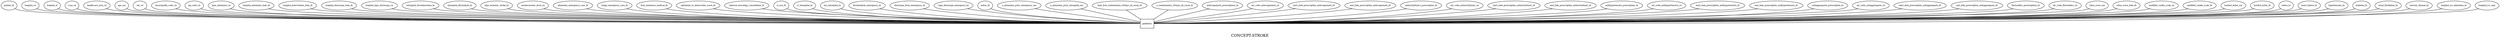 graph ER {
	node [shape=box]
	patient [fontsize="10pt"]
	node [shape=ellipse]
	patient_patient_id [label=patient_id fontsize="8pt"]
	patient_patient_id -- patient [len=1.5]
	patient_hospital_cd [label=hospital_cd fontsize="8pt"]
	patient_hospital_cd -- patient [len=1.5]
	patient_hospital_st [label=hospital_st fontsize="8pt"]
	patient_hospital_st -- patient [len=1.5]
	patient_ccaa_cd [label=ccaa_cd fontsize="8pt"]
	patient_ccaa_cd -- patient [len=1.5]
	patient_healthcare_area_cd [label=healthcare_area_cd fontsize="8pt"]
	patient_healthcare_area_cd -- patient [len=2.1]
	patient_age_nm [label=age_nm fontsize="8pt"]
	patient_age_nm -- patient [len=1.5]
	patient_sex_cd [label=sex_cd fontsize="8pt"]
	patient_sex_cd -- patient [len=1.5]
	patient_municipality_code_cd [label=municipality_code_cd fontsize="8pt"]
	patient_municipality_code_cd -- patient [len=2.1]
	patient_zip_code_cd [label=zip_code_cd fontsize="8pt"]
	patient_zip_code_cd -- patient [len=1.5]
	patient_type_admission_cd [label=type_admission_cd fontsize="8pt"]
	patient_type_admission_cd -- patient [len=2.1]
	patient_hospital_admission_date_dt [label=hospital_admission_date_dt fontsize="8pt"]
	patient_hospital_admission_date_dt -- patient [len=2.1]
	patient_hospital_intervention_date_dt [label=hospital_intervention_date_dt fontsize="8pt"]
	patient_hospital_intervention_date_dt -- patient [len=2.1]
	patient_hospital_discharge_date_dt [label=hospital_discharge_date_dt fontsize="8pt"]
	patient_hospital_discharge_date_dt -- patient [len=2.1]
	patient_hospital_type_discharge_cd [label=hospital_type_discharge_cd fontsize="8pt"]
	patient_hospital_type_discharge_cd -- patient [len=2.1]
	patient_inhospital_thrombectomy_bl [label=inhospital_thrombectomy_bl fontsize="8pt"]
	patient_inhospital_thrombectomy_bl -- patient [len=2.1]
	patient_inhospital_fibrinolysis_bl [label=inhospital_fibrinolysis_bl fontsize="8pt"]
	patient_inhospital_fibrinolysis_bl -- patient [len=2.1]
	patient_type_ischemic_stroke_bl [label=type_ischemic_stroke_bl fontsize="8pt"]
	patient_type_ischemic_stroke_bl -- patient [len=2.1]
	patient_socioeconomic_level_cd [label=socioeconomic_level_cd fontsize="8pt"]
	patient_socioeconomic_level_cd -- patient [len=2.1]
	patient_admission_emergency_care_dt [label=admission_emergency_care_dt fontsize="8pt"]
	patient_admission_emergency_care_dt -- patient [len=2.1]
	patient_triage_emergency_care_dt [label=triage_emergency_care_dt fontsize="8pt"]
	patient_triage_emergency_care_dt -- patient [len=2.1]
	patient_first_asisstance_medical_dt [label=first_asisstance_medical_dt fontsize="8pt"]
	patient_first_asisstance_medical_dt -- patient [len=2.1]
	patient_admission_to_observation_ward_dt [label=admission_to_observation_ward_dt fontsize="8pt"]
	patient_admission_to_observation_ward_dt -- patient [len=2.1]
	patient_internal_neurology_consultation_dt [label=internal_neurology_consultation_dt fontsize="8pt"]
	patient_internal_neurology_consultation_dt -- patient [len=2.1]
	patient_ct_mri_dt [label=ct_mri_dt fontsize="8pt"]
	patient_ct_mri_dt -- patient [len=1.5]
	patient_ct_inhospital_bl [label=ct_inhospital_bl fontsize="8pt"]
	patient_ct_inhospital_bl -- patient [len=2.1]
	patient_mri_inhospital_bl [label=mri_inhospital_bl fontsize="8pt"]
	patient_mri_inhospital_bl -- patient [len=2.1]
	patient_thrombolysis_emergency_dt [label=thrombolysis_emergency_dt fontsize="8pt"]
	patient_thrombolysis_emergency_dt -- patient [len=2.1]
	patient_discharge_from_emergency_dt [label=discharge_from_emergency_dt fontsize="8pt"]
	patient_discharge_from_emergency_dt -- patient [len=2.1]
	patient_type_discharge_emergency_bl [label=type_discharge_emergency_bl fontsize="8pt"]
	patient_type_discharge_emergency_bl -- patient [len=2.1]
	patient_exitus_dt [label=exitus_dt fontsize="8pt"]
	patient_exitus_dt -- patient [len=1.5]
	patient_n_admission_prior_emergency_nm [label=n_admission_prior_emergency_nm fontsize="8pt"]
	patient_n_admission_prior_emergency_nm -- patient [len=2.1]
	patient_n_admission_prior_inhospital_nm [label=n_admission_prior_inhospital_nm fontsize="8pt"]
	patient_n_admission_prior_inhospital_nm -- patient [len=2.1]
	patient_date_first_readmissions_30days_all_cause_dt [label=date_first_readmissions_30days_all_cause_dt fontsize="8pt"]
	patient_date_first_readmissions_30days_all_cause_dt -- patient [len=2.1]
	patient_n_readmissions_30days_all_cause_bl [label=n_readmissions_30days_all_cause_bl fontsize="8pt"]
	patient_n_readmissions_30days_all_cause_bl -- patient [len=2.1]
	patient_anticoagulants_prescriptions_bl [label=anticoagulants_prescriptions_bl fontsize="8pt"]
	patient_anticoagulants_prescriptions_bl -- patient [len=2.1]
	patient_atc_code_anticoagulants_cd [label=atc_code_anticoagulants_cd fontsize="8pt"]
	patient_atc_code_anticoagulants_cd -- patient [len=2.1]
	patient_start_date_prescription_anticoagulants_dt [label=start_date_prescription_anticoagulants_dt fontsize="8pt"]
	patient_start_date_prescription_anticoagulants_dt -- patient [len=2.1]
	patient_end_date_prescription_anticoagulants_dt [label=end_date_prescription_anticoagulants_dt fontsize="8pt"]
	patient_end_date_prescription_anticoagulants_dt -- patient [len=2.1]
	patient_antiarrhythmics_prescription_bl [label=antiarrhythmics_prescription_bl fontsize="8pt"]
	patient_antiarrhythmics_prescription_bl -- patient [len=2.1]
	patient_atc_code_antiarrhythmic_cd [label=atc_code_antiarrhythmic_cd fontsize="8pt"]
	patient_atc_code_antiarrhythmic_cd -- patient [len=2.1]
	patient_start_date_prescription_antiarrhythmic_dt [label=start_date_prescription_antiarrhythmic_dt fontsize="8pt"]
	patient_start_date_prescription_antiarrhythmic_dt -- patient [len=2.1]
	patient_end_date_prescription_antiarrhythmic_dt [label=end_date_prescription_antiarrhythmic_dt fontsize="8pt"]
	patient_end_date_prescription_antiarrhythmic_dt -- patient [len=2.1]
	patient_antihypertensive_prescription_bl [label=antihypertensive_prescription_bl fontsize="8pt"]
	patient_antihypertensive_prescription_bl -- patient [len=2.1]
	patient_atc_code_antihypertensive_cd [label=atc_code_antihypertensive_cd fontsize="8pt"]
	patient_atc_code_antihypertensive_cd -- patient [len=2.1]
	patient_start_date_prescription_antihypertensive_dt [label=start_date_prescription_antihypertensive_dt fontsize="8pt"]
	patient_start_date_prescription_antihypertensive_dt -- patient [len=2.1]
	patient_end_date_prescription_antihypertensive_dt [label=end_date_prescription_antihypertensive_dt fontsize="8pt"]
	patient_end_date_prescription_antihypertensive_dt -- patient [len=2.1]
	patient_antiaggregants_prescription_bl [label=antiaggregants_prescription_bl fontsize="8pt"]
	patient_antiaggregants_prescription_bl -- patient [len=2.1]
	patient_atc_code_antiaggregants_cd [label=atc_code_antiaggregants_cd fontsize="8pt"]
	patient_atc_code_antiaggregants_cd -- patient [len=2.1]
	patient_start_date_prescription_antiaggregants_dt [label=start_date_prescription_antiaggregants_dt fontsize="8pt"]
	patient_start_date_prescription_antiaggregants_dt -- patient [len=2.1]
	patient_end_date_prescription_antiaggregants_dt [label=end_date_prescription_antiaggregants_dt fontsize="8pt"]
	patient_end_date_prescription_antiaggregants_dt -- patient [len=2.1]
	patient_fibrinolitics_prescriptions_bl [label=fibrinolitics_prescriptions_bl fontsize="8pt"]
	patient_fibrinolitics_prescriptions_bl -- patient [len=2.1]
	patient_atc_code_fibrinolitics_cd [label=atc_code_fibrinolitics_cd fontsize="8pt"]
	patient_atc_code_fibrinolitics_cd -- patient [len=2.1]
	patient_nihss_score_nm [label=nihss_score_nm fontsize="8pt"]
	patient_nihss_score_nm -- patient [len=1.5]
	patient_nihss_score_date_dt [label=nihss_score_date_dt fontsize="8pt"]
	patient_nihss_score_date_dt -- patient [len=2.1]
	patient_modified_rankin_scale_cd [label=modified_rankin_scale_cd fontsize="8pt"]
	patient_modified_rankin_scale_cd -- patient [len=2.1]
	patient_modified_rankin_scale_dt [label=modified_rankin_scale_dt fontsize="8pt"]
	patient_modified_rankin_scale_dt -- patient [len=2.1]
	patient_barthel_index_nm [label=barthel_index_nm fontsize="8pt"]
	patient_barthel_index_nm -- patient [len=2.1]
	patient_barthel_index_dt [label=barthel_index_dt fontsize="8pt"]
	patient_barthel_index_dt -- patient [len=2.1]
	patient_exitus_bl [label=exitus_bl fontsize="8pt"]
	patient_exitus_bl -- patient [len=1.5]
	patient_heart_failure_bl [label=heart_failure_bl fontsize="8pt"]
	patient_heart_failure_bl -- patient [len=2.1]
	patient_hypertension_bl [label=hypertension_bl fontsize="8pt"]
	patient_hypertension_bl -- patient [len=1.5]
	patient_diabetes_bl [label=diabetes_bl fontsize="8pt"]
	patient_diabetes_bl -- patient [len=1.5]
	patient_atrial_fibrillation_bl [label=atrial_fibrillation_bl fontsize="8pt"]
	patient_atrial_fibrillation_bl -- patient [len=2.1]
	patient_valvular_disease_bl [label=valvular_disease_bl fontsize="8pt"]
	patient_valvular_disease_bl -- patient [len=2.1]
	patient_hospital_icu_admission_bl [label=hospital_icu_admission_bl fontsize="8pt"]
	patient_hospital_icu_admission_bl -- patient [len=2.1]
	patient_hospital_icu_stay [label=hospital_icu_stay fontsize="8pt"]
	patient_hospital_icu_stay -- patient [len=2.1]
	node [shape=box]
	node [color=lightgrey shape=diamond style=filled]
	label="\nCONCEPT-STROKE"
	fontsize=15
}
